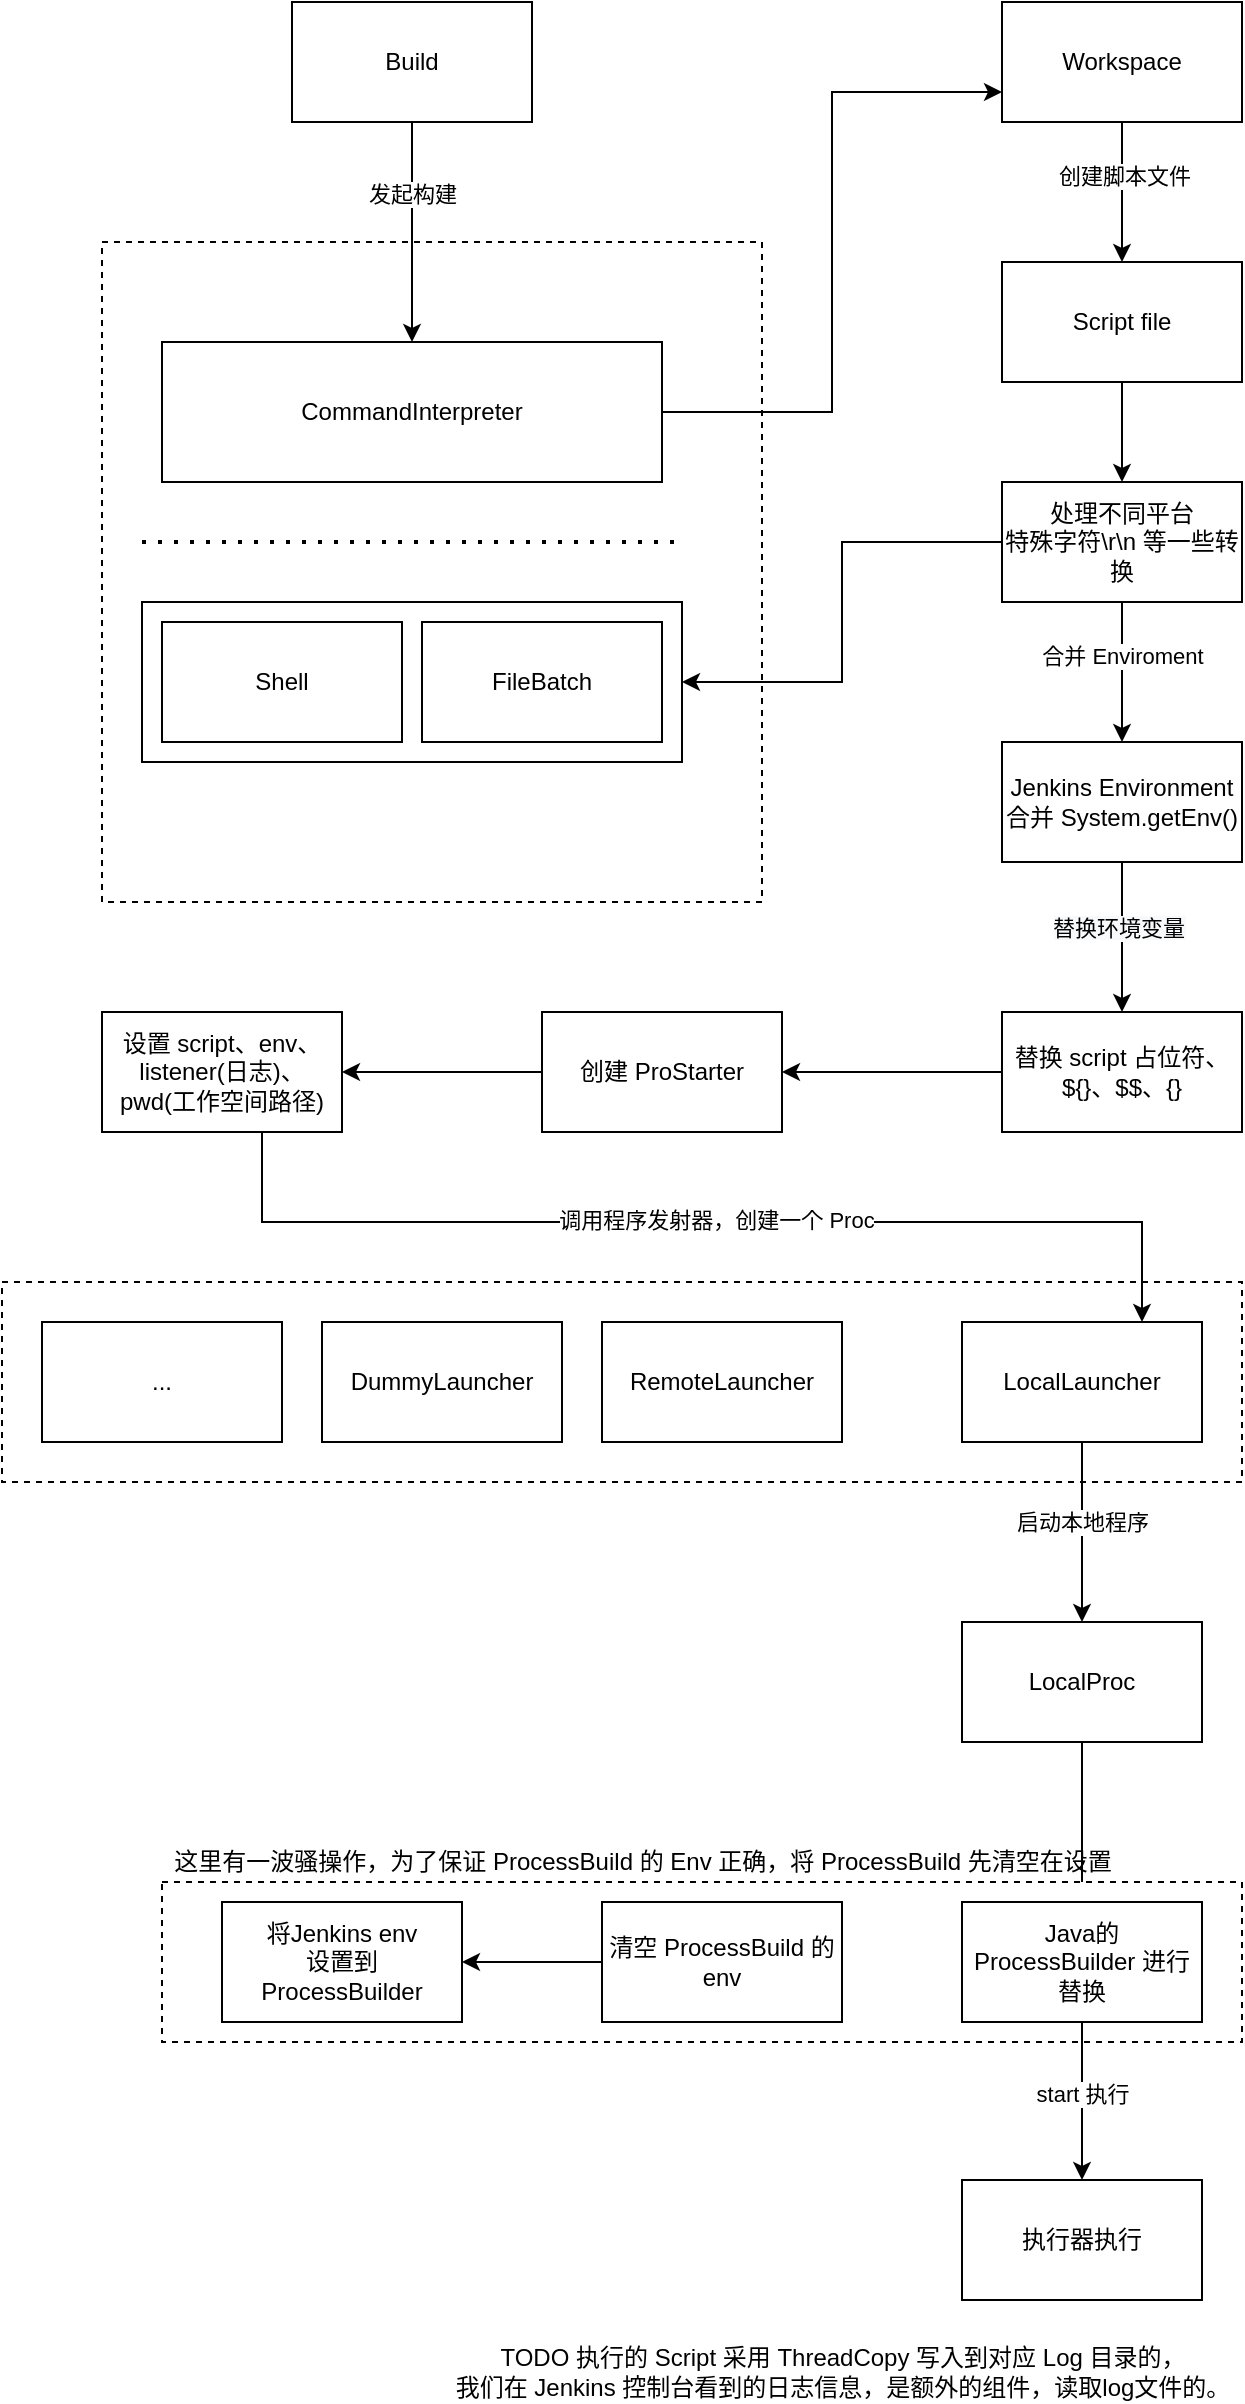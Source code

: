 <mxfile version="14.6.1" type="github">
  <diagram id="HAbrl762_PNjRWY2l_dj" name="第 1 页">
    <mxGraphModel dx="3220" dy="2040" grid="1" gridSize="10" guides="1" tooltips="1" connect="1" arrows="1" fold="1" page="1" pageScale="1" pageWidth="827" pageHeight="1169" math="0" shadow="0">
      <root>
        <mxCell id="0" />
        <mxCell id="1" parent="0" />
        <mxCell id="wn-I9im4zyKSfdLFJuxH-72" value="" style="group" vertex="1" connectable="0" parent="1">
          <mxGeometry x="50" y="720" width="620" height="100" as="geometry" />
        </mxCell>
        <mxCell id="wn-I9im4zyKSfdLFJuxH-45" value="" style="rounded=0;whiteSpace=wrap;html=1;dashed=1;" vertex="1" parent="wn-I9im4zyKSfdLFJuxH-72">
          <mxGeometry width="620" height="100" as="geometry" />
        </mxCell>
        <mxCell id="wn-I9im4zyKSfdLFJuxH-36" value="LocalLauncher" style="rounded=0;whiteSpace=wrap;html=1;" vertex="1" parent="wn-I9im4zyKSfdLFJuxH-72">
          <mxGeometry x="480" y="20" width="120" height="60" as="geometry" />
        </mxCell>
        <mxCell id="wn-I9im4zyKSfdLFJuxH-41" value="RemoteLauncher" style="rounded=0;whiteSpace=wrap;html=1;" vertex="1" parent="wn-I9im4zyKSfdLFJuxH-72">
          <mxGeometry x="300" y="20" width="120" height="60" as="geometry" />
        </mxCell>
        <mxCell id="wn-I9im4zyKSfdLFJuxH-42" value="DummyLauncher" style="rounded=0;whiteSpace=wrap;html=1;" vertex="1" parent="wn-I9im4zyKSfdLFJuxH-72">
          <mxGeometry x="160" y="20" width="120" height="60" as="geometry" />
        </mxCell>
        <mxCell id="wn-I9im4zyKSfdLFJuxH-43" value="..." style="rounded=0;whiteSpace=wrap;html=1;" vertex="1" parent="wn-I9im4zyKSfdLFJuxH-72">
          <mxGeometry x="20" y="20" width="120" height="60" as="geometry" />
        </mxCell>
        <mxCell id="wn-I9im4zyKSfdLFJuxH-19" value="" style="whiteSpace=wrap;html=1;aspect=fixed;dashed=1;" vertex="1" parent="1">
          <mxGeometry x="100" y="200" width="330" height="330" as="geometry" />
        </mxCell>
        <mxCell id="wn-I9im4zyKSfdLFJuxH-6" style="edgeStyle=orthogonalEdgeStyle;rounded=0;orthogonalLoop=1;jettySize=auto;html=1;" edge="1" parent="1" source="wn-I9im4zyKSfdLFJuxH-3" target="wn-I9im4zyKSfdLFJuxH-5">
          <mxGeometry relative="1" as="geometry" />
        </mxCell>
        <mxCell id="wn-I9im4zyKSfdLFJuxH-7" value="发起构建" style="edgeLabel;html=1;align=center;verticalAlign=middle;resizable=0;points=[];" vertex="1" connectable="0" parent="wn-I9im4zyKSfdLFJuxH-6">
          <mxGeometry x="-0.345" relative="1" as="geometry">
            <mxPoint as="offset" />
          </mxGeometry>
        </mxCell>
        <mxCell id="wn-I9im4zyKSfdLFJuxH-3" value="Build" style="rounded=0;whiteSpace=wrap;html=1;" vertex="1" parent="1">
          <mxGeometry x="195" y="80" width="120" height="60" as="geometry" />
        </mxCell>
        <mxCell id="wn-I9im4zyKSfdLFJuxH-62" style="edgeStyle=orthogonalEdgeStyle;rounded=0;orthogonalLoop=1;jettySize=auto;html=1;entryX=0;entryY=0.75;entryDx=0;entryDy=0;" edge="1" parent="1" source="wn-I9im4zyKSfdLFJuxH-5" target="wn-I9im4zyKSfdLFJuxH-12">
          <mxGeometry relative="1" as="geometry" />
        </mxCell>
        <mxCell id="wn-I9im4zyKSfdLFJuxH-5" value="&lt;span&gt;CommandInterpreter&lt;/span&gt;" style="rounded=0;whiteSpace=wrap;html=1;" vertex="1" parent="1">
          <mxGeometry x="130" y="250" width="250" height="70" as="geometry" />
        </mxCell>
        <mxCell id="wn-I9im4zyKSfdLFJuxH-21" style="edgeStyle=orthogonalEdgeStyle;rounded=0;orthogonalLoop=1;jettySize=auto;html=1;entryX=0.5;entryY=0;entryDx=0;entryDy=0;" edge="1" parent="1" source="wn-I9im4zyKSfdLFJuxH-12" target="wn-I9im4zyKSfdLFJuxH-20">
          <mxGeometry relative="1" as="geometry" />
        </mxCell>
        <mxCell id="wn-I9im4zyKSfdLFJuxH-22" value="创建脚本文件" style="edgeLabel;html=1;align=center;verticalAlign=middle;resizable=0;points=[];" vertex="1" connectable="0" parent="wn-I9im4zyKSfdLFJuxH-21">
          <mxGeometry x="-0.244" y="1" relative="1" as="geometry">
            <mxPoint as="offset" />
          </mxGeometry>
        </mxCell>
        <mxCell id="wn-I9im4zyKSfdLFJuxH-12" value="Workspace" style="rounded=0;whiteSpace=wrap;html=1;" vertex="1" parent="1">
          <mxGeometry x="550" y="80" width="120" height="60" as="geometry" />
        </mxCell>
        <mxCell id="wn-I9im4zyKSfdLFJuxH-18" value="" style="endArrow=none;dashed=1;html=1;dashPattern=1 3;strokeWidth=2;" edge="1" parent="1">
          <mxGeometry width="50" height="50" relative="1" as="geometry">
            <mxPoint x="120" y="350" as="sourcePoint" />
            <mxPoint x="390" y="350" as="targetPoint" />
          </mxGeometry>
        </mxCell>
        <mxCell id="wn-I9im4zyKSfdLFJuxH-24" style="edgeStyle=orthogonalEdgeStyle;rounded=0;orthogonalLoop=1;jettySize=auto;html=1;exitX=0.5;exitY=1;exitDx=0;exitDy=0;" edge="1" parent="1" source="wn-I9im4zyKSfdLFJuxH-64" target="wn-I9im4zyKSfdLFJuxH-23">
          <mxGeometry relative="1" as="geometry" />
        </mxCell>
        <mxCell id="wn-I9im4zyKSfdLFJuxH-25" value="合并 Enviroment" style="edgeLabel;html=1;align=center;verticalAlign=middle;resizable=0;points=[];" vertex="1" connectable="0" parent="wn-I9im4zyKSfdLFJuxH-24">
          <mxGeometry x="-0.375" y="1" relative="1" as="geometry">
            <mxPoint x="-1" y="5" as="offset" />
          </mxGeometry>
        </mxCell>
        <mxCell id="wn-I9im4zyKSfdLFJuxH-65" style="edgeStyle=orthogonalEdgeStyle;rounded=0;orthogonalLoop=1;jettySize=auto;html=1;" edge="1" parent="1" source="wn-I9im4zyKSfdLFJuxH-20" target="wn-I9im4zyKSfdLFJuxH-64">
          <mxGeometry relative="1" as="geometry" />
        </mxCell>
        <mxCell id="wn-I9im4zyKSfdLFJuxH-20" value="Script file" style="rounded=0;whiteSpace=wrap;html=1;" vertex="1" parent="1">
          <mxGeometry x="550" y="210" width="120" height="60" as="geometry" />
        </mxCell>
        <mxCell id="wn-I9im4zyKSfdLFJuxH-27" style="edgeStyle=orthogonalEdgeStyle;rounded=0;orthogonalLoop=1;jettySize=auto;html=1;" edge="1" parent="1" source="wn-I9im4zyKSfdLFJuxH-23" target="wn-I9im4zyKSfdLFJuxH-26">
          <mxGeometry relative="1" as="geometry" />
        </mxCell>
        <mxCell id="wn-I9im4zyKSfdLFJuxH-28" value="&lt;span style=&quot;background-color: rgb(248 , 249 , 250)&quot;&gt;替换环境变量&lt;/span&gt;" style="edgeLabel;html=1;align=center;verticalAlign=middle;resizable=0;points=[];" vertex="1" connectable="0" parent="wn-I9im4zyKSfdLFJuxH-27">
          <mxGeometry x="-0.125" y="-2" relative="1" as="geometry">
            <mxPoint as="offset" />
          </mxGeometry>
        </mxCell>
        <mxCell id="wn-I9im4zyKSfdLFJuxH-23" value="Jenkins Environment&lt;br&gt;合并 System.getEnv()" style="rounded=0;whiteSpace=wrap;html=1;" vertex="1" parent="1">
          <mxGeometry x="550" y="450" width="120" height="60" as="geometry" />
        </mxCell>
        <mxCell id="wn-I9im4zyKSfdLFJuxH-31" style="edgeStyle=orthogonalEdgeStyle;rounded=0;orthogonalLoop=1;jettySize=auto;html=1;" edge="1" parent="1" source="wn-I9im4zyKSfdLFJuxH-26" target="wn-I9im4zyKSfdLFJuxH-29">
          <mxGeometry relative="1" as="geometry" />
        </mxCell>
        <mxCell id="wn-I9im4zyKSfdLFJuxH-26" value="替换 script&amp;nbsp;&lt;span&gt;占位符、&lt;/span&gt;&lt;span&gt;${}、$$、{}&lt;/span&gt;" style="rounded=0;whiteSpace=wrap;html=1;" vertex="1" parent="1">
          <mxGeometry x="550" y="585" width="120" height="60" as="geometry" />
        </mxCell>
        <mxCell id="wn-I9im4zyKSfdLFJuxH-34" style="edgeStyle=orthogonalEdgeStyle;rounded=0;orthogonalLoop=1;jettySize=auto;html=1;" edge="1" parent="1" source="wn-I9im4zyKSfdLFJuxH-29" target="wn-I9im4zyKSfdLFJuxH-33">
          <mxGeometry relative="1" as="geometry" />
        </mxCell>
        <mxCell id="wn-I9im4zyKSfdLFJuxH-29" value="创建 ProStarter" style="rounded=0;whiteSpace=wrap;html=1;" vertex="1" parent="1">
          <mxGeometry x="320" y="585" width="120" height="60" as="geometry" />
        </mxCell>
        <mxCell id="wn-I9im4zyKSfdLFJuxH-73" style="edgeStyle=orthogonalEdgeStyle;rounded=0;orthogonalLoop=1;jettySize=auto;html=1;" edge="1" parent="1" source="wn-I9im4zyKSfdLFJuxH-33" target="wn-I9im4zyKSfdLFJuxH-36">
          <mxGeometry relative="1" as="geometry">
            <Array as="points">
              <mxPoint x="180" y="690" />
              <mxPoint x="620" y="690" />
            </Array>
          </mxGeometry>
        </mxCell>
        <mxCell id="wn-I9im4zyKSfdLFJuxH-77" value="调用程序发射器，创建一个 Proc" style="edgeLabel;html=1;align=center;verticalAlign=middle;resizable=0;points=[];" vertex="1" connectable="0" parent="wn-I9im4zyKSfdLFJuxH-73">
          <mxGeometry x="0.017" y="1" relative="1" as="geometry">
            <mxPoint as="offset" />
          </mxGeometry>
        </mxCell>
        <mxCell id="wn-I9im4zyKSfdLFJuxH-33" value="设置 script、env、listener(日志)、pwd(工作空间路径)" style="rounded=0;whiteSpace=wrap;html=1;" vertex="1" parent="1">
          <mxGeometry x="100" y="585" width="120" height="60" as="geometry" />
        </mxCell>
        <mxCell id="wn-I9im4zyKSfdLFJuxH-55" style="edgeStyle=orthogonalEdgeStyle;rounded=0;orthogonalLoop=1;jettySize=auto;html=1;" edge="1" parent="1" source="wn-I9im4zyKSfdLFJuxH-35" target="wn-I9im4zyKSfdLFJuxH-50">
          <mxGeometry relative="1" as="geometry" />
        </mxCell>
        <mxCell id="wn-I9im4zyKSfdLFJuxH-35" value="LocalProc" style="rounded=0;whiteSpace=wrap;html=1;" vertex="1" parent="1">
          <mxGeometry x="530" y="890" width="120" height="60" as="geometry" />
        </mxCell>
        <mxCell id="wn-I9im4zyKSfdLFJuxH-46" style="edgeStyle=orthogonalEdgeStyle;rounded=0;orthogonalLoop=1;jettySize=auto;html=1;entryX=0.5;entryY=0;entryDx=0;entryDy=0;" edge="1" parent="1" source="wn-I9im4zyKSfdLFJuxH-36" target="wn-I9im4zyKSfdLFJuxH-35">
          <mxGeometry relative="1" as="geometry" />
        </mxCell>
        <mxCell id="wn-I9im4zyKSfdLFJuxH-47" value="启动本地程序" style="edgeLabel;html=1;align=center;verticalAlign=middle;resizable=0;points=[];" vertex="1" connectable="0" parent="wn-I9im4zyKSfdLFJuxH-46">
          <mxGeometry x="-0.267" y="2" relative="1" as="geometry">
            <mxPoint x="-2" y="7" as="offset" />
          </mxGeometry>
        </mxCell>
        <mxCell id="wn-I9im4zyKSfdLFJuxH-60" value="执行器执行" style="rounded=0;whiteSpace=wrap;html=1;shadow=0;direction=west;" vertex="1" parent="1">
          <mxGeometry x="530" y="1169" width="120" height="60" as="geometry" />
        </mxCell>
        <mxCell id="wn-I9im4zyKSfdLFJuxH-69" style="edgeStyle=orthogonalEdgeStyle;rounded=0;orthogonalLoop=1;jettySize=auto;html=1;entryX=1;entryY=0.5;entryDx=0;entryDy=0;" edge="1" parent="1" source="wn-I9im4zyKSfdLFJuxH-64" target="wn-I9im4zyKSfdLFJuxH-68">
          <mxGeometry relative="1" as="geometry" />
        </mxCell>
        <mxCell id="wn-I9im4zyKSfdLFJuxH-64" value="处理不同平台&lt;br&gt;特殊字符\r\n 等一些转换" style="rounded=0;whiteSpace=wrap;html=1;shadow=0;" vertex="1" parent="1">
          <mxGeometry x="550" y="320" width="120" height="60" as="geometry" />
        </mxCell>
        <mxCell id="wn-I9im4zyKSfdLFJuxH-70" value="" style="group" vertex="1" connectable="0" parent="1">
          <mxGeometry x="120" y="380" width="270" height="80" as="geometry" />
        </mxCell>
        <mxCell id="wn-I9im4zyKSfdLFJuxH-68" value="" style="rounded=0;whiteSpace=wrap;html=1;shadow=0;" vertex="1" parent="wn-I9im4zyKSfdLFJuxH-70">
          <mxGeometry width="270" height="80" as="geometry" />
        </mxCell>
        <mxCell id="wn-I9im4zyKSfdLFJuxH-2" value="FileBatch" style="rounded=0;whiteSpace=wrap;html=1;" vertex="1" parent="wn-I9im4zyKSfdLFJuxH-70">
          <mxGeometry x="140" y="10" width="120" height="60" as="geometry" />
        </mxCell>
        <mxCell id="wn-I9im4zyKSfdLFJuxH-4" value="Shell" style="rounded=0;whiteSpace=wrap;html=1;" vertex="1" parent="wn-I9im4zyKSfdLFJuxH-70">
          <mxGeometry x="10" y="10" width="120" height="60" as="geometry" />
        </mxCell>
        <mxCell id="wn-I9im4zyKSfdLFJuxH-75" value="" style="group" vertex="1" connectable="0" parent="1">
          <mxGeometry x="130" y="1000" width="540" height="100" as="geometry" />
        </mxCell>
        <mxCell id="wn-I9im4zyKSfdLFJuxH-51" value="" style="rounded=0;whiteSpace=wrap;html=1;dashed=1;" vertex="1" parent="wn-I9im4zyKSfdLFJuxH-75">
          <mxGeometry y="20" width="540" height="80" as="geometry" />
        </mxCell>
        <mxCell id="wn-I9im4zyKSfdLFJuxH-50" value="Java的&lt;br&gt;ProcessBuilder 进行替换" style="rounded=0;whiteSpace=wrap;html=1;" vertex="1" parent="wn-I9im4zyKSfdLFJuxH-75">
          <mxGeometry x="400" y="30" width="120" height="60" as="geometry" />
        </mxCell>
        <mxCell id="wn-I9im4zyKSfdLFJuxH-54" value="这里有一波骚操作，为了保证 ProcessBuild 的 Env 正确，将 ProcessBuild 先清空在设置" style="text;html=1;align=center;verticalAlign=middle;resizable=0;points=[];autosize=1;strokeColor=none;" vertex="1" parent="wn-I9im4zyKSfdLFJuxH-75">
          <mxGeometry width="480" height="20" as="geometry" />
        </mxCell>
        <mxCell id="wn-I9im4zyKSfdLFJuxH-49" value="将Jenkins env&lt;br&gt;设置到 ProcessBuilder" style="rounded=0;whiteSpace=wrap;html=1;" vertex="1" parent="wn-I9im4zyKSfdLFJuxH-75">
          <mxGeometry x="30" y="30" width="120" height="60" as="geometry" />
        </mxCell>
        <mxCell id="wn-I9im4zyKSfdLFJuxH-53" style="edgeStyle=orthogonalEdgeStyle;rounded=0;orthogonalLoop=1;jettySize=auto;html=1;" edge="1" parent="wn-I9im4zyKSfdLFJuxH-75" source="wn-I9im4zyKSfdLFJuxH-52" target="wn-I9im4zyKSfdLFJuxH-49">
          <mxGeometry x="-60" y="20" as="geometry" />
        </mxCell>
        <mxCell id="wn-I9im4zyKSfdLFJuxH-52" value="清空 ProcessBuild 的 env" style="rounded=0;whiteSpace=wrap;html=1;" vertex="1" parent="wn-I9im4zyKSfdLFJuxH-75">
          <mxGeometry x="220" y="30" width="120" height="60" as="geometry" />
        </mxCell>
        <mxCell id="wn-I9im4zyKSfdLFJuxH-79" style="edgeStyle=orthogonalEdgeStyle;rounded=0;orthogonalLoop=1;jettySize=auto;html=1;" edge="1" parent="1" source="wn-I9im4zyKSfdLFJuxH-50" target="wn-I9im4zyKSfdLFJuxH-60">
          <mxGeometry relative="1" as="geometry" />
        </mxCell>
        <mxCell id="wn-I9im4zyKSfdLFJuxH-80" value="start 执行" style="edgeLabel;html=1;align=center;verticalAlign=middle;resizable=0;points=[];" vertex="1" connectable="0" parent="wn-I9im4zyKSfdLFJuxH-79">
          <mxGeometry x="-0.089" relative="1" as="geometry">
            <mxPoint as="offset" />
          </mxGeometry>
        </mxCell>
        <mxCell id="wn-I9im4zyKSfdLFJuxH-81" value="TODO 执行的 Script 采用 ThreadCopy 写入到对应 Log 目录的，&lt;br&gt;我们在 Jenkins 控制台看到的日志信息，是额外的组件，读取log文件的。" style="text;html=1;align=center;verticalAlign=middle;resizable=0;points=[];autosize=1;strokeColor=none;" vertex="1" parent="1">
          <mxGeometry x="270" y="1250" width="400" height="30" as="geometry" />
        </mxCell>
      </root>
    </mxGraphModel>
  </diagram>
</mxfile>
